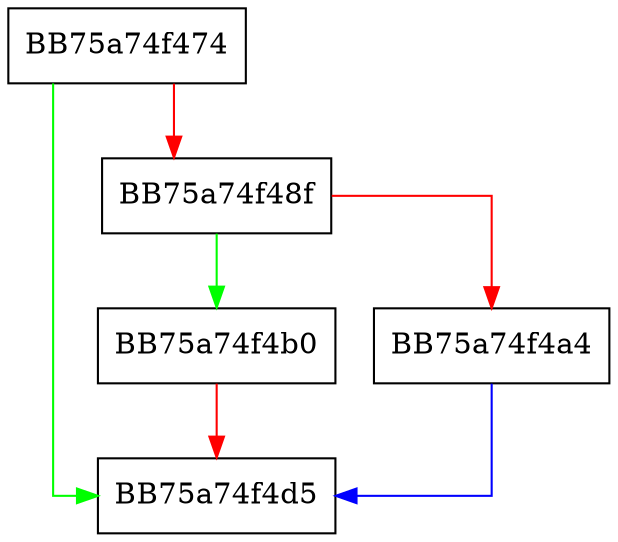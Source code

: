 digraph Push {
  node [shape="box"];
  graph [splines=ortho];
  BB75a74f474 -> BB75a74f4d5 [color="green"];
  BB75a74f474 -> BB75a74f48f [color="red"];
  BB75a74f48f -> BB75a74f4b0 [color="green"];
  BB75a74f48f -> BB75a74f4a4 [color="red"];
  BB75a74f4a4 -> BB75a74f4d5 [color="blue"];
  BB75a74f4b0 -> BB75a74f4d5 [color="red"];
}